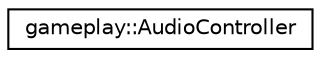digraph G
{
  edge [fontname="Helvetica",fontsize="10",labelfontname="Helvetica",labelfontsize="10"];
  node [fontname="Helvetica",fontsize="10",shape=record];
  rankdir="LR";
  Node1 [label="gameplay::AudioController",height=0.2,width=0.4,color="black", fillcolor="white", style="filled",URL="$classgameplay_1_1_audio_controller.html"];
}
